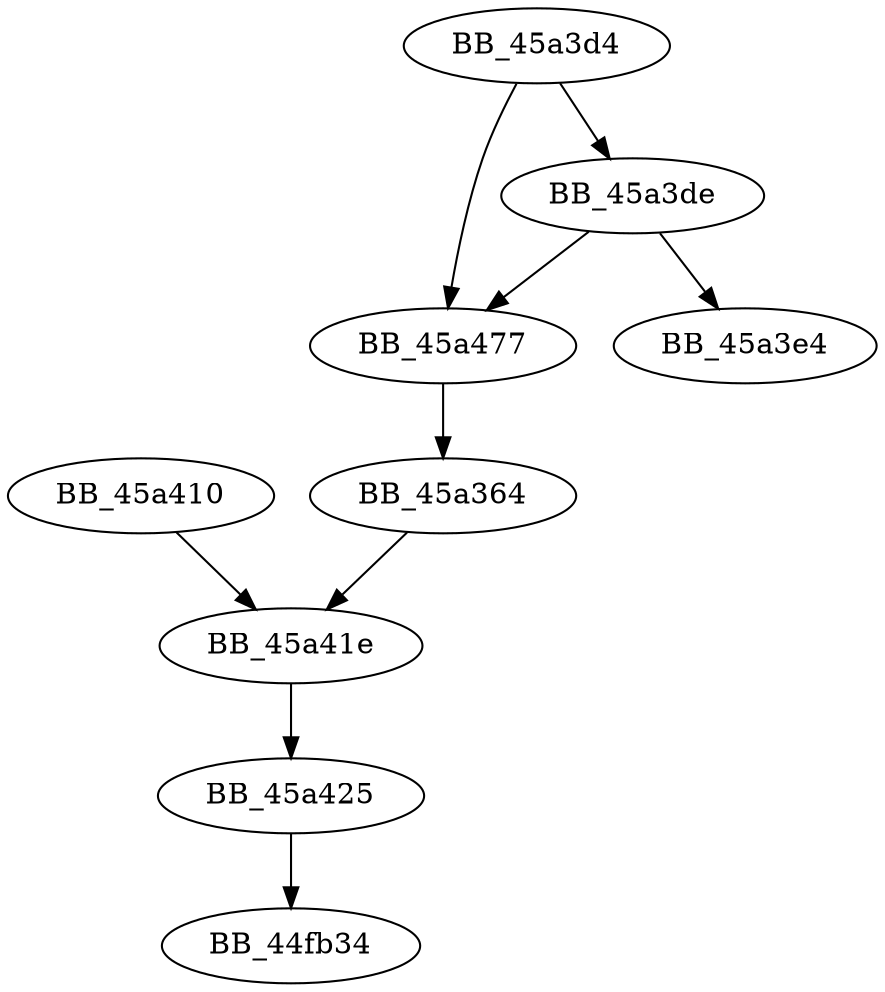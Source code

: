 DiGraph sub_45A3D4{
BB_45a364->BB_45a41e
BB_45a3d4->BB_45a3de
BB_45a3d4->BB_45a477
BB_45a3de->BB_45a3e4
BB_45a3de->BB_45a477
BB_45a410->BB_45a41e
BB_45a41e->BB_45a425
BB_45a425->BB_44fb34
BB_45a477->BB_45a364
}
